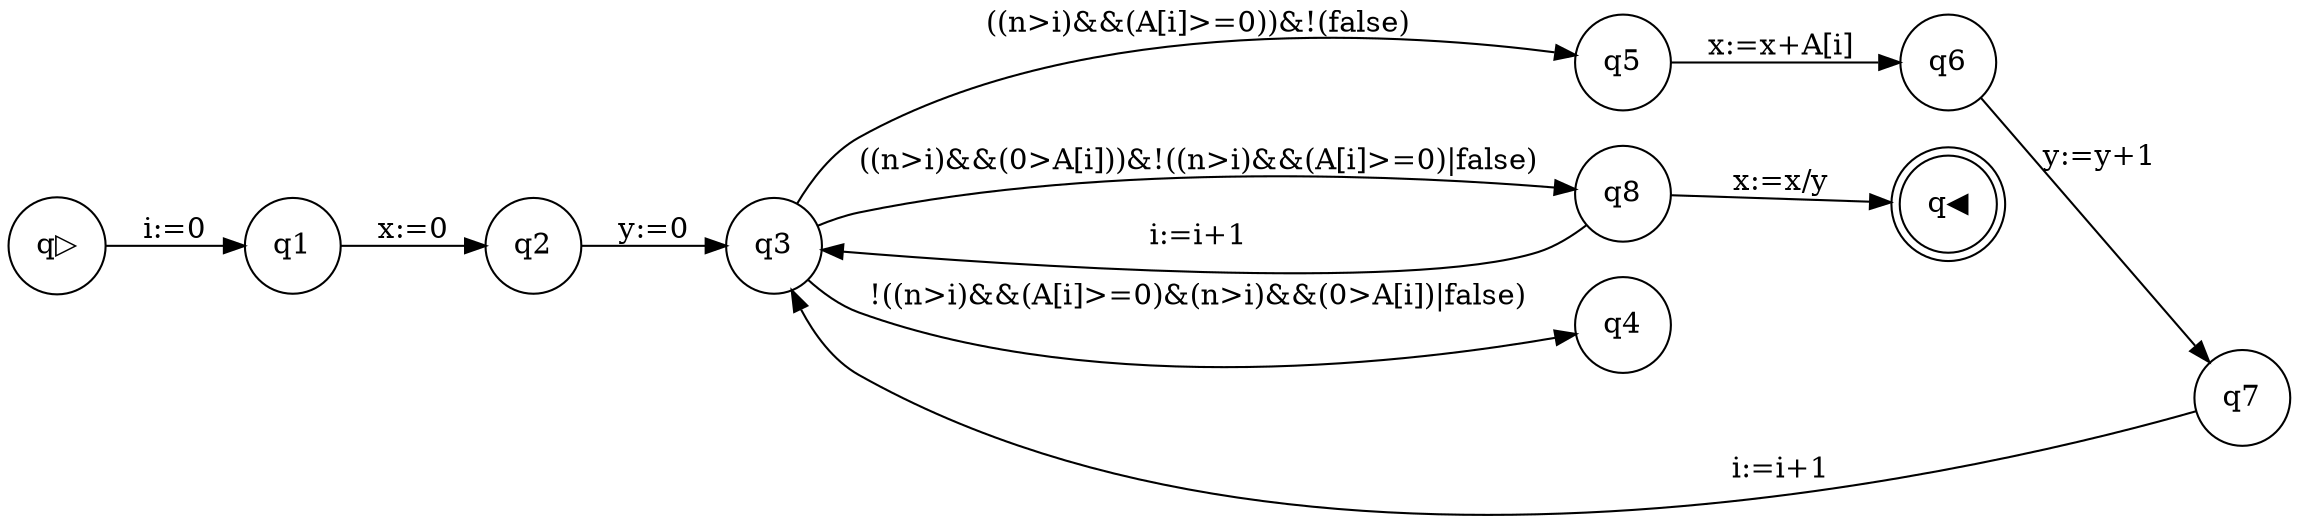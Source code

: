 digraph program_graph {rankdir=LR; 
node [shape = circle]; q▷; 
node [shape = doublecircle]; q◀; 
node [shape = circle]
q▷ -> q1[label = "i:=0"];
q1 -> q2[label = "x:=0"];
q2 -> q3[label = "y:=0"];
q3 -> q5[label = "((n>i)&&(A[i]>=0))&!(false)"]; 
q5 -> q6[label = "x:=x+A[i]"];
q6 -> q7[label = "y:=y+1"];
q7 -> q3[label = "i:=i+1"];
q3 -> q8[label = "((n>i)&&(0>A[i]))&!((n>i)&&(A[i]>=0)|false)"]; 
q8 -> q3[label = "i:=i+1"];
q3 -> q4[label = "!((n>i)&&(A[i]>=0)&(n>i)&&(0>A[i])|false)"];
q8 -> q◀[label = "x:=x/y"];
}